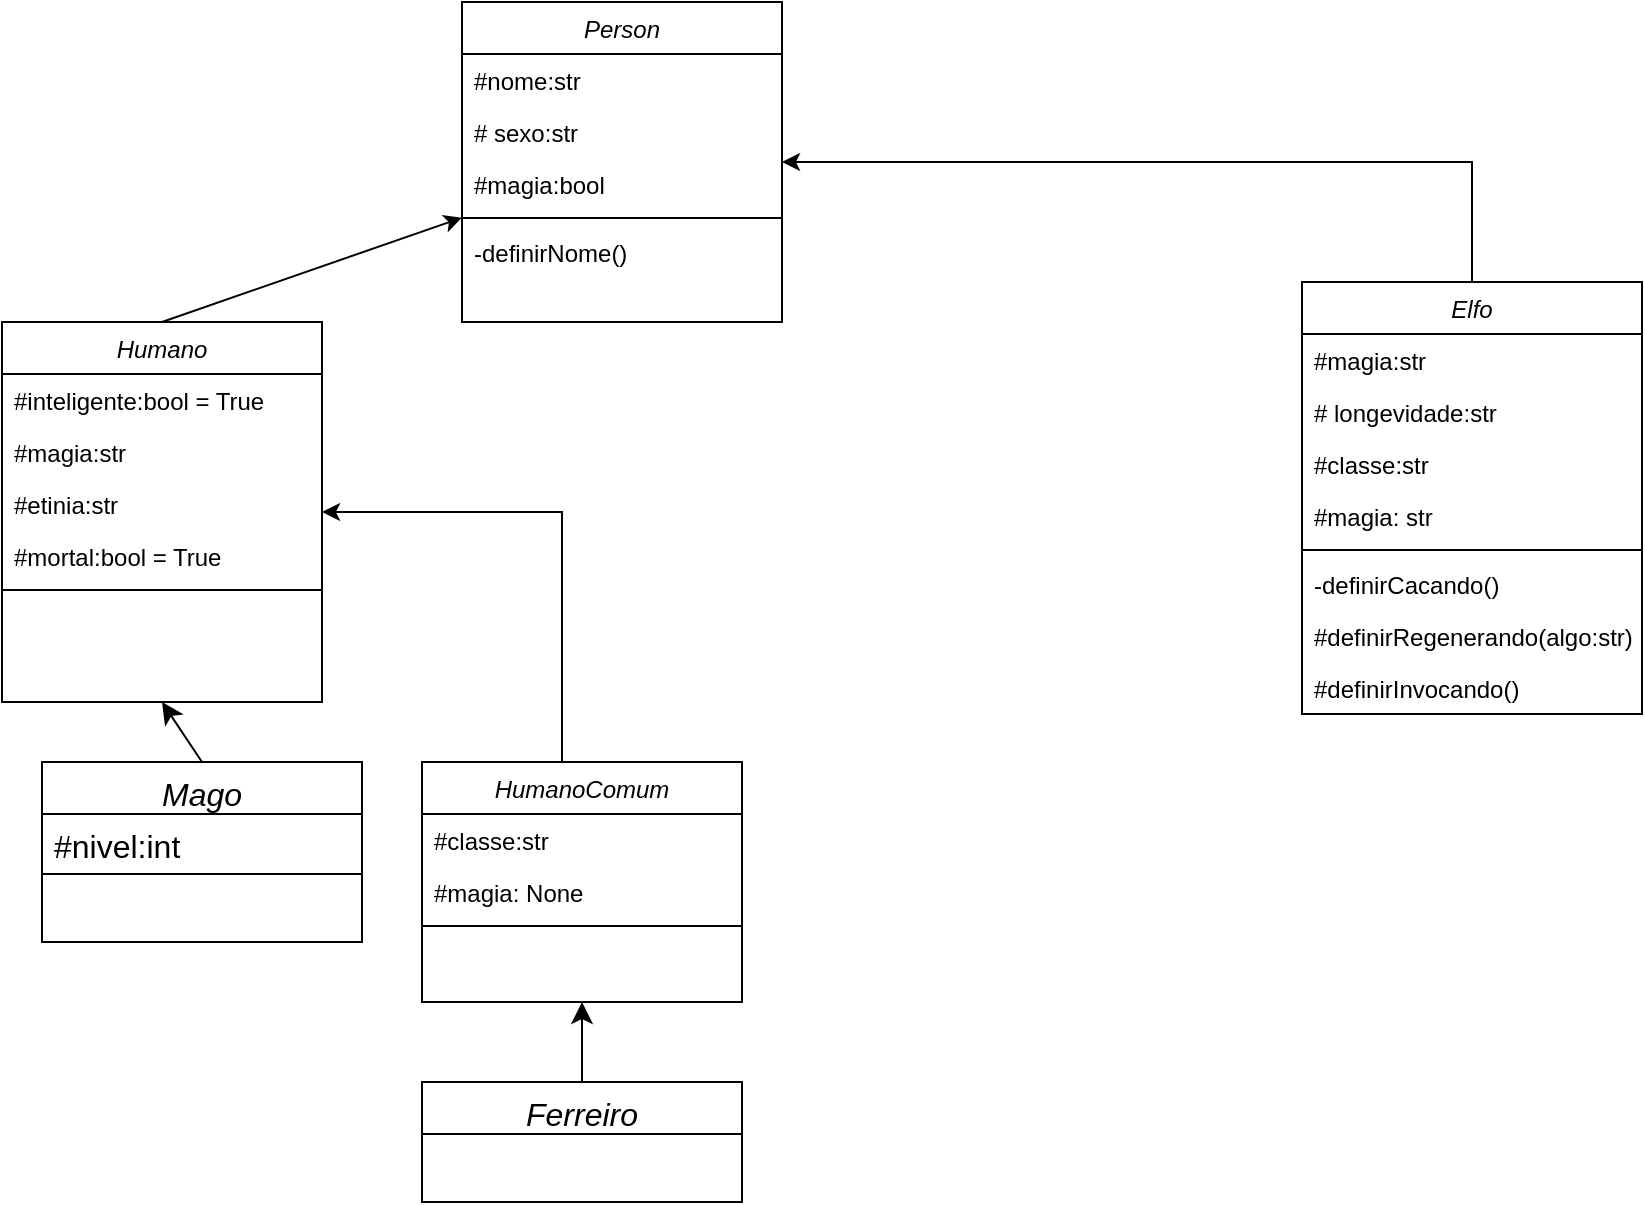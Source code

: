 <mxfile version="22.1.5" type="github">
  <diagram id="C5RBs43oDa-KdzZeNtuy" name="Page-1">
    <mxGraphModel dx="717" dy="484" grid="1" gridSize="10" guides="1" tooltips="1" connect="1" arrows="1" fold="1" page="1" pageScale="1" pageWidth="827" pageHeight="1169" math="0" shadow="0">
      <root>
        <mxCell id="WIyWlLk6GJQsqaUBKTNV-0" />
        <mxCell id="WIyWlLk6GJQsqaUBKTNV-1" parent="WIyWlLk6GJQsqaUBKTNV-0" />
        <mxCell id="Q5HttMWc3AUmdxLBJbVk-27" value="" style="edgeStyle=orthogonalEdgeStyle;rounded=0;orthogonalLoop=1;jettySize=auto;html=1;exitX=0.5;exitY=0;exitDx=0;exitDy=0;" parent="WIyWlLk6GJQsqaUBKTNV-1" source="Q5HttMWc3AUmdxLBJbVk-20" target="zkfFHV4jXpPFQw0GAbJ--0" edge="1">
          <mxGeometry relative="1" as="geometry">
            <mxPoint x="320" y="290" as="targetPoint" />
          </mxGeometry>
        </mxCell>
        <mxCell id="zkfFHV4jXpPFQw0GAbJ--0" value="Person" style="swimlane;fontStyle=2;align=center;verticalAlign=top;childLayout=stackLayout;horizontal=1;startSize=26;horizontalStack=0;resizeParent=1;resizeLast=0;collapsible=1;marginBottom=0;rounded=0;shadow=0;strokeWidth=1;" parent="WIyWlLk6GJQsqaUBKTNV-1" vertex="1">
          <mxGeometry x="230" width="160" height="160" as="geometry">
            <mxRectangle x="230" y="140" width="160" height="26" as="alternateBounds" />
          </mxGeometry>
        </mxCell>
        <mxCell id="zkfFHV4jXpPFQw0GAbJ--1" value="#nome:str" style="text;align=left;verticalAlign=top;spacingLeft=4;spacingRight=4;overflow=hidden;rotatable=0;points=[[0,0.5],[1,0.5]];portConstraint=eastwest;" parent="zkfFHV4jXpPFQw0GAbJ--0" vertex="1">
          <mxGeometry y="26" width="160" height="26" as="geometry" />
        </mxCell>
        <mxCell id="zkfFHV4jXpPFQw0GAbJ--2" value="# sexo:str" style="text;align=left;verticalAlign=top;spacingLeft=4;spacingRight=4;overflow=hidden;rotatable=0;points=[[0,0.5],[1,0.5]];portConstraint=eastwest;rounded=0;shadow=0;html=0;" parent="zkfFHV4jXpPFQw0GAbJ--0" vertex="1">
          <mxGeometry y="52" width="160" height="26" as="geometry" />
        </mxCell>
        <mxCell id="Q5HttMWc3AUmdxLBJbVk-0" value="#magia:bool" style="text;align=left;verticalAlign=top;spacingLeft=4;spacingRight=4;overflow=hidden;rotatable=0;points=[[0,0.5],[1,0.5]];portConstraint=eastwest;rounded=0;shadow=0;html=0;" parent="zkfFHV4jXpPFQw0GAbJ--0" vertex="1">
          <mxGeometry y="78" width="160" height="26" as="geometry" />
        </mxCell>
        <mxCell id="zkfFHV4jXpPFQw0GAbJ--4" value="" style="line;html=1;strokeWidth=1;align=left;verticalAlign=middle;spacingTop=-1;spacingLeft=3;spacingRight=3;rotatable=0;labelPosition=right;points=[];portConstraint=eastwest;" parent="zkfFHV4jXpPFQw0GAbJ--0" vertex="1">
          <mxGeometry y="104" width="160" height="8" as="geometry" />
        </mxCell>
        <mxCell id="Q5HttMWc3AUmdxLBJbVk-39" value="-definirNome()" style="text;align=left;verticalAlign=top;spacingLeft=4;spacingRight=4;overflow=hidden;rotatable=0;points=[[0,0.5],[1,0.5]];portConstraint=eastwest;" parent="zkfFHV4jXpPFQw0GAbJ--0" vertex="1">
          <mxGeometry y="112" width="160" height="26" as="geometry" />
        </mxCell>
        <mxCell id="JlRdkhfcPY3KPePnfptV-6" value="" style="edgeStyle=none;curved=1;rounded=0;orthogonalLoop=1;jettySize=auto;html=1;fontSize=12;startSize=8;endSize=8;entryX=0.5;entryY=1;entryDx=0;entryDy=0;exitX=0.5;exitY=0;exitDx=0;exitDy=0;" edge="1" parent="WIyWlLk6GJQsqaUBKTNV-1" source="JlRdkhfcPY3KPePnfptV-0" target="Q5HttMWc3AUmdxLBJbVk-1">
          <mxGeometry relative="1" as="geometry">
            <mxPoint x="160" y="390" as="sourcePoint" />
          </mxGeometry>
        </mxCell>
        <mxCell id="Q5HttMWc3AUmdxLBJbVk-1" value="Humano" style="swimlane;fontStyle=2;align=center;verticalAlign=top;childLayout=stackLayout;horizontal=1;startSize=26;horizontalStack=0;resizeParent=1;resizeLast=0;collapsible=1;marginBottom=0;rounded=0;shadow=0;strokeWidth=1;" parent="WIyWlLk6GJQsqaUBKTNV-1" vertex="1">
          <mxGeometry y="160" width="160" height="190" as="geometry">
            <mxRectangle x="230" y="140" width="160" height="26" as="alternateBounds" />
          </mxGeometry>
        </mxCell>
        <mxCell id="Q5HttMWc3AUmdxLBJbVk-9" value="#inteligente:bool = True" style="text;align=left;verticalAlign=top;spacingLeft=4;spacingRight=4;overflow=hidden;rotatable=0;points=[[0,0.5],[1,0.5]];portConstraint=eastwest;" parent="Q5HttMWc3AUmdxLBJbVk-1" vertex="1">
          <mxGeometry y="26" width="160" height="26" as="geometry" />
        </mxCell>
        <mxCell id="Q5HttMWc3AUmdxLBJbVk-14" value="#magia:str" style="text;align=left;verticalAlign=top;spacingLeft=4;spacingRight=4;overflow=hidden;rotatable=0;points=[[0,0.5],[1,0.5]];portConstraint=eastwest;" parent="Q5HttMWc3AUmdxLBJbVk-1" vertex="1">
          <mxGeometry y="52" width="160" height="26" as="geometry" />
        </mxCell>
        <mxCell id="Q5HttMWc3AUmdxLBJbVk-15" value="#etinia:str" style="text;align=left;verticalAlign=top;spacingLeft=4;spacingRight=4;overflow=hidden;rotatable=0;points=[[0,0.5],[1,0.5]];portConstraint=eastwest;" parent="Q5HttMWc3AUmdxLBJbVk-1" vertex="1">
          <mxGeometry y="78" width="160" height="26" as="geometry" />
        </mxCell>
        <mxCell id="Q5HttMWc3AUmdxLBJbVk-38" value="#mortal:bool = True" style="text;align=left;verticalAlign=top;spacingLeft=4;spacingRight=4;overflow=hidden;rotatable=0;points=[[0,0.5],[1,0.5]];portConstraint=eastwest;" parent="Q5HttMWc3AUmdxLBJbVk-1" vertex="1">
          <mxGeometry y="104" width="160" height="26" as="geometry" />
        </mxCell>
        <mxCell id="Q5HttMWc3AUmdxLBJbVk-6" value="" style="line;html=1;strokeWidth=1;align=left;verticalAlign=middle;spacingTop=-1;spacingLeft=3;spacingRight=3;rotatable=0;labelPosition=right;points=[];portConstraint=eastwest;" parent="Q5HttMWc3AUmdxLBJbVk-1" vertex="1">
          <mxGeometry y="130" width="160" height="8" as="geometry" />
        </mxCell>
        <mxCell id="Q5HttMWc3AUmdxLBJbVk-20" value="Elfo" style="swimlane;fontStyle=2;align=center;verticalAlign=top;childLayout=stackLayout;horizontal=1;startSize=26;horizontalStack=0;resizeParent=1;resizeLast=0;collapsible=1;marginBottom=0;rounded=0;shadow=0;strokeWidth=1;" parent="WIyWlLk6GJQsqaUBKTNV-1" vertex="1">
          <mxGeometry x="650" y="140" width="170" height="216" as="geometry">
            <mxRectangle x="230" y="140" width="160" height="26" as="alternateBounds" />
          </mxGeometry>
        </mxCell>
        <mxCell id="Q5HttMWc3AUmdxLBJbVk-21" value="#magia:str" style="text;align=left;verticalAlign=top;spacingLeft=4;spacingRight=4;overflow=hidden;rotatable=0;points=[[0,0.5],[1,0.5]];portConstraint=eastwest;" parent="Q5HttMWc3AUmdxLBJbVk-20" vertex="1">
          <mxGeometry y="26" width="170" height="26" as="geometry" />
        </mxCell>
        <mxCell id="Q5HttMWc3AUmdxLBJbVk-22" value="# longevidade:str" style="text;align=left;verticalAlign=top;spacingLeft=4;spacingRight=4;overflow=hidden;rotatable=0;points=[[0,0.5],[1,0.5]];portConstraint=eastwest;rounded=0;shadow=0;html=0;" parent="Q5HttMWc3AUmdxLBJbVk-20" vertex="1">
          <mxGeometry y="52" width="170" height="26" as="geometry" />
        </mxCell>
        <mxCell id="Q5HttMWc3AUmdxLBJbVk-23" value="#classe:str" style="text;align=left;verticalAlign=top;spacingLeft=4;spacingRight=4;overflow=hidden;rotatable=0;points=[[0,0.5],[1,0.5]];portConstraint=eastwest;rounded=0;shadow=0;html=0;" parent="Q5HttMWc3AUmdxLBJbVk-20" vertex="1">
          <mxGeometry y="78" width="170" height="26" as="geometry" />
        </mxCell>
        <mxCell id="Q5HttMWc3AUmdxLBJbVk-24" value="#magia: str" style="text;align=left;verticalAlign=top;spacingLeft=4;spacingRight=4;overflow=hidden;rotatable=0;points=[[0,0.5],[1,0.5]];portConstraint=eastwest;rounded=0;shadow=0;html=0;" parent="Q5HttMWc3AUmdxLBJbVk-20" vertex="1">
          <mxGeometry y="104" width="170" height="26" as="geometry" />
        </mxCell>
        <mxCell id="Q5HttMWc3AUmdxLBJbVk-25" value="" style="line;html=1;strokeWidth=1;align=left;verticalAlign=middle;spacingTop=-1;spacingLeft=3;spacingRight=3;rotatable=0;labelPosition=right;points=[];portConstraint=eastwest;" parent="Q5HttMWc3AUmdxLBJbVk-20" vertex="1">
          <mxGeometry y="130" width="170" height="8" as="geometry" />
        </mxCell>
        <mxCell id="Q5HttMWc3AUmdxLBJbVk-26" value="-definirCacando()" style="text;align=left;verticalAlign=top;spacingLeft=4;spacingRight=4;overflow=hidden;rotatable=0;points=[[0,0.5],[1,0.5]];portConstraint=eastwest;" parent="Q5HttMWc3AUmdxLBJbVk-20" vertex="1">
          <mxGeometry y="138" width="170" height="26" as="geometry" />
        </mxCell>
        <mxCell id="Q5HttMWc3AUmdxLBJbVk-42" value="#definirRegenerando(algo:str)" style="text;align=left;verticalAlign=top;spacingLeft=4;spacingRight=4;overflow=hidden;rotatable=0;points=[[0,0.5],[1,0.5]];portConstraint=eastwest;" parent="Q5HttMWc3AUmdxLBJbVk-20" vertex="1">
          <mxGeometry y="164" width="170" height="26" as="geometry" />
        </mxCell>
        <mxCell id="Q5HttMWc3AUmdxLBJbVk-43" value="#definirInvocando()" style="text;align=left;verticalAlign=top;spacingLeft=4;spacingRight=4;overflow=hidden;rotatable=0;points=[[0,0.5],[1,0.5]];portConstraint=eastwest;" parent="Q5HttMWc3AUmdxLBJbVk-20" vertex="1">
          <mxGeometry y="190" width="170" height="26" as="geometry" />
        </mxCell>
        <mxCell id="Q5HttMWc3AUmdxLBJbVk-37" value="" style="endArrow=classic;html=1;rounded=0;exitX=0.5;exitY=0;exitDx=0;exitDy=0;" parent="WIyWlLk6GJQsqaUBKTNV-1" source="Q5HttMWc3AUmdxLBJbVk-1" target="zkfFHV4jXpPFQw0GAbJ--0" edge="1">
          <mxGeometry width="50" height="50" relative="1" as="geometry">
            <mxPoint x="160" y="370" as="sourcePoint" />
            <mxPoint x="210" y="320" as="targetPoint" />
          </mxGeometry>
        </mxCell>
        <mxCell id="Q5HttMWc3AUmdxLBJbVk-53" value="" style="edgeStyle=orthogonalEdgeStyle;rounded=0;orthogonalLoop=1;jettySize=auto;html=1;" parent="WIyWlLk6GJQsqaUBKTNV-1" source="Q5HttMWc3AUmdxLBJbVk-44" edge="1" target="Q5HttMWc3AUmdxLBJbVk-1">
          <mxGeometry relative="1" as="geometry">
            <mxPoint x="424" y="360" as="targetPoint" />
            <Array as="points">
              <mxPoint x="310" y="410" />
              <mxPoint x="280" y="410" />
              <mxPoint x="280" y="255" />
            </Array>
            <mxPoint x="290" y="200" as="sourcePoint" />
          </mxGeometry>
        </mxCell>
        <mxCell id="JlRdkhfcPY3KPePnfptV-15" value="" style="edgeStyle=none;curved=1;rounded=0;orthogonalLoop=1;jettySize=auto;html=1;fontSize=12;startSize=8;endSize=8;exitX=0.5;exitY=0;exitDx=0;exitDy=0;entryX=0.5;entryY=1;entryDx=0;entryDy=0;" edge="1" parent="WIyWlLk6GJQsqaUBKTNV-1" source="JlRdkhfcPY3KPePnfptV-11" target="Q5HttMWc3AUmdxLBJbVk-44">
          <mxGeometry relative="1" as="geometry">
            <mxPoint x="360" y="540" as="targetPoint" />
          </mxGeometry>
        </mxCell>
        <mxCell id="Q5HttMWc3AUmdxLBJbVk-44" value="HumanoComum" style="swimlane;fontStyle=2;align=center;verticalAlign=top;childLayout=stackLayout;horizontal=1;startSize=26;horizontalStack=0;resizeParent=1;resizeLast=0;collapsible=1;marginBottom=0;rounded=0;shadow=0;strokeWidth=1;" parent="WIyWlLk6GJQsqaUBKTNV-1" vertex="1">
          <mxGeometry x="210" y="380" width="160" height="120" as="geometry">
            <mxRectangle x="230" y="140" width="160" height="26" as="alternateBounds" />
          </mxGeometry>
        </mxCell>
        <mxCell id="JlRdkhfcPY3KPePnfptV-9" value="#classe:str&#xa;" style="text;align=left;verticalAlign=top;spacingLeft=4;spacingRight=4;overflow=hidden;rotatable=0;points=[[0,0.5],[1,0.5]];portConstraint=eastwest;" vertex="1" parent="Q5HttMWc3AUmdxLBJbVk-44">
          <mxGeometry y="26" width="160" height="26" as="geometry" />
        </mxCell>
        <mxCell id="Q5HttMWc3AUmdxLBJbVk-45" value="#magia: None&#xa;" style="text;align=left;verticalAlign=top;spacingLeft=4;spacingRight=4;overflow=hidden;rotatable=0;points=[[0,0.5],[1,0.5]];portConstraint=eastwest;" parent="Q5HttMWc3AUmdxLBJbVk-44" vertex="1">
          <mxGeometry y="52" width="160" height="26" as="geometry" />
        </mxCell>
        <mxCell id="Q5HttMWc3AUmdxLBJbVk-50" value="" style="line;html=1;strokeWidth=1;align=left;verticalAlign=middle;spacingTop=-1;spacingLeft=3;spacingRight=3;rotatable=0;labelPosition=right;points=[];portConstraint=eastwest;" parent="Q5HttMWc3AUmdxLBJbVk-44" vertex="1">
          <mxGeometry y="78" width="160" height="8" as="geometry" />
        </mxCell>
        <mxCell id="JlRdkhfcPY3KPePnfptV-0" value="Mago" style="swimlane;fontStyle=2;align=center;verticalAlign=top;childLayout=stackLayout;horizontal=1;startSize=26;horizontalStack=0;resizeParent=1;resizeLast=0;collapsible=1;marginBottom=0;rounded=0;shadow=0;strokeWidth=1;fontSize=16;" vertex="1" parent="WIyWlLk6GJQsqaUBKTNV-1">
          <mxGeometry x="20" y="380" width="160" height="90" as="geometry">
            <mxRectangle x="230" y="140" width="160" height="26" as="alternateBounds" />
          </mxGeometry>
        </mxCell>
        <mxCell id="JlRdkhfcPY3KPePnfptV-1" value="#nivel:int" style="text;align=left;verticalAlign=top;spacingLeft=4;spacingRight=4;overflow=hidden;rotatable=0;points=[[0,0.5],[1,0.5]];portConstraint=eastwest;fontSize=16;" vertex="1" parent="JlRdkhfcPY3KPePnfptV-0">
          <mxGeometry y="26" width="160" height="26" as="geometry" />
        </mxCell>
        <mxCell id="JlRdkhfcPY3KPePnfptV-5" value="" style="line;html=1;strokeWidth=1;align=left;verticalAlign=middle;spacingTop=-1;spacingLeft=3;spacingRight=3;rotatable=0;labelPosition=right;points=[];portConstraint=eastwest;fontSize=16;" vertex="1" parent="JlRdkhfcPY3KPePnfptV-0">
          <mxGeometry y="52" width="160" height="8" as="geometry" />
        </mxCell>
        <mxCell id="JlRdkhfcPY3KPePnfptV-11" value="Ferreiro" style="swimlane;fontStyle=2;align=center;verticalAlign=top;childLayout=stackLayout;horizontal=1;startSize=26;horizontalStack=0;resizeParent=1;resizeLast=0;collapsible=1;marginBottom=0;rounded=0;shadow=0;strokeWidth=1;fontSize=16;" vertex="1" parent="WIyWlLk6GJQsqaUBKTNV-1">
          <mxGeometry x="210" y="540" width="160" height="60" as="geometry">
            <mxRectangle x="230" y="140" width="160" height="26" as="alternateBounds" />
          </mxGeometry>
        </mxCell>
      </root>
    </mxGraphModel>
  </diagram>
</mxfile>
